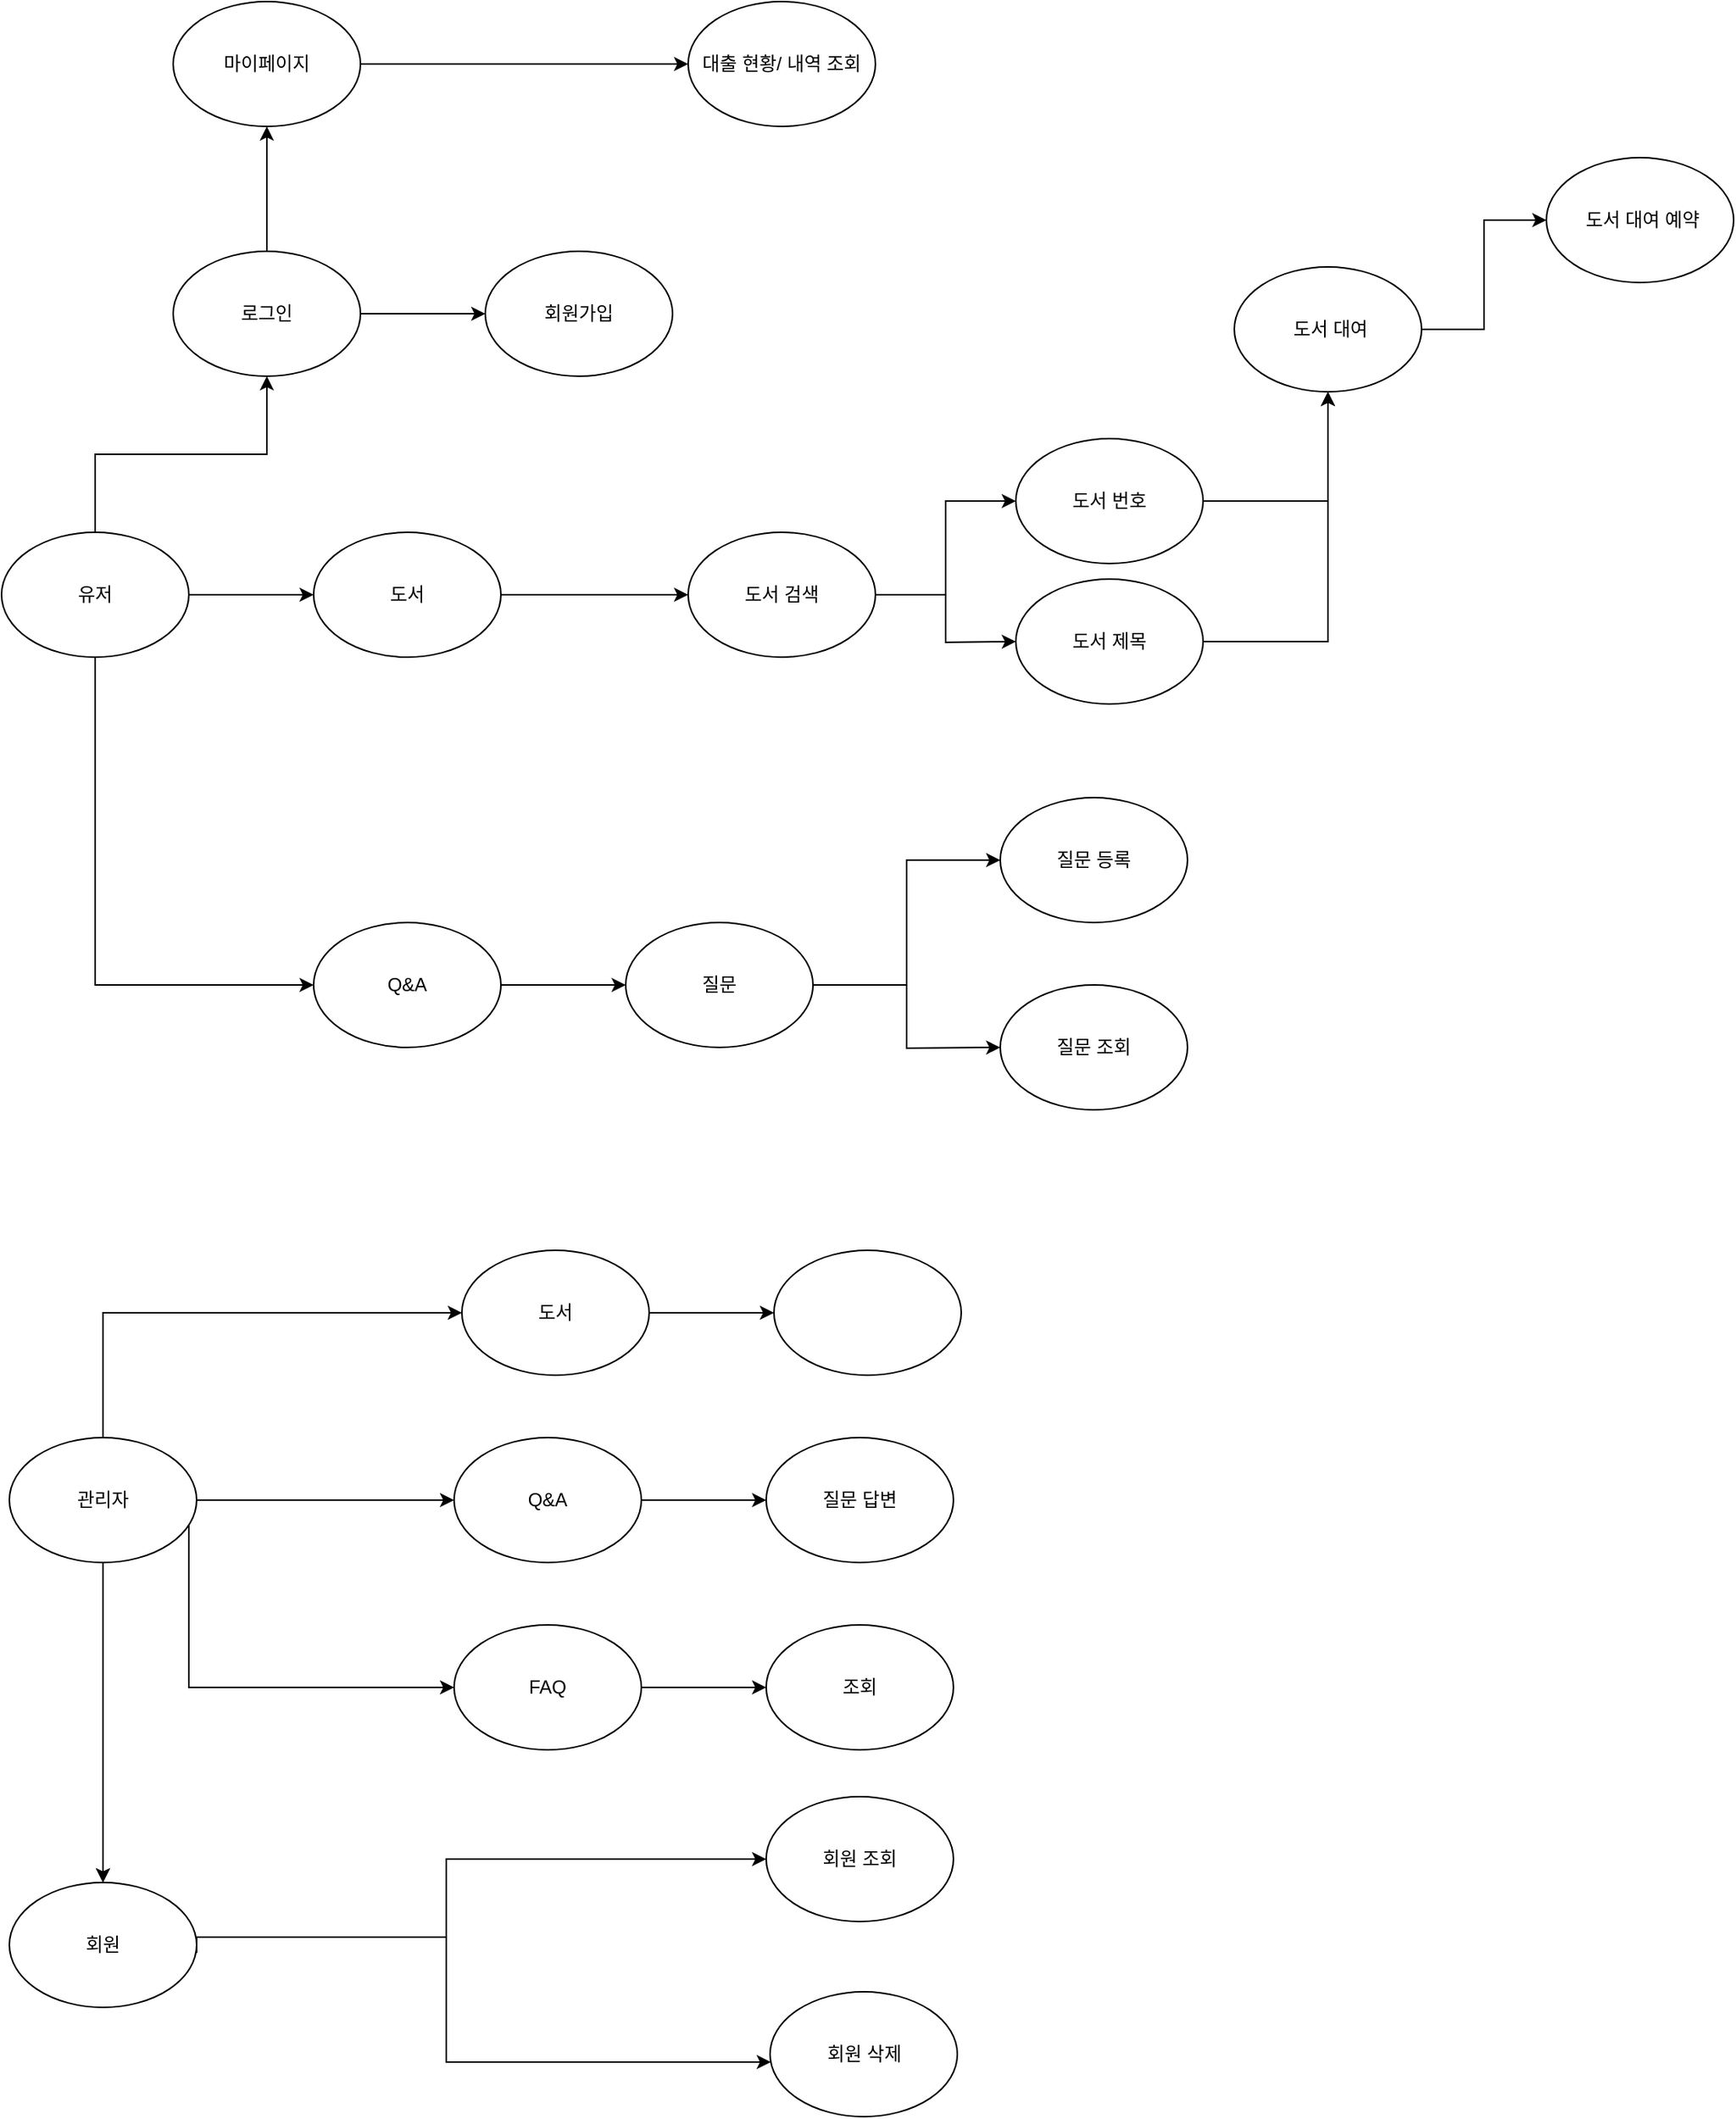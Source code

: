 <mxfile version="24.4.6" type="github">
  <diagram name="페이지-1" id="gGnfLkz10OXjXJwkSV5m">
    <mxGraphModel dx="1434" dy="1607" grid="1" gridSize="10" guides="1" tooltips="1" connect="1" arrows="1" fold="1" page="1" pageScale="1" pageWidth="1169" pageHeight="827" math="0" shadow="0">
      <root>
        <mxCell id="0" />
        <mxCell id="1" parent="0" />
        <mxCell id="6OJolHR6TZXToJ3Q0MrU-4" value="" style="edgeStyle=orthogonalEdgeStyle;rounded=0;orthogonalLoop=1;jettySize=auto;html=1;" edge="1" parent="1" source="6OJolHR6TZXToJ3Q0MrU-1" target="6OJolHR6TZXToJ3Q0MrU-3">
          <mxGeometry relative="1" as="geometry" />
        </mxCell>
        <mxCell id="6OJolHR6TZXToJ3Q0MrU-6" value="" style="edgeStyle=orthogonalEdgeStyle;rounded=0;orthogonalLoop=1;jettySize=auto;html=1;" edge="1" parent="1" source="6OJolHR6TZXToJ3Q0MrU-1" target="6OJolHR6TZXToJ3Q0MrU-5">
          <mxGeometry relative="1" as="geometry" />
        </mxCell>
        <mxCell id="6OJolHR6TZXToJ3Q0MrU-45" value="" style="edgeStyle=orthogonalEdgeStyle;rounded=0;orthogonalLoop=1;jettySize=auto;html=1;" edge="1" parent="1" source="6OJolHR6TZXToJ3Q0MrU-1" target="6OJolHR6TZXToJ3Q0MrU-44">
          <mxGeometry relative="1" as="geometry">
            <mxPoint x="70" y="430" as="sourcePoint" />
            <Array as="points">
              <mxPoint x="70" y="560" />
            </Array>
          </mxGeometry>
        </mxCell>
        <mxCell id="6OJolHR6TZXToJ3Q0MrU-1" value="유저" style="ellipse;whiteSpace=wrap;html=1;" vertex="1" parent="1">
          <mxGeometry x="10" y="270" width="120" height="80" as="geometry" />
        </mxCell>
        <mxCell id="6OJolHR6TZXToJ3Q0MrU-13" value="" style="edgeStyle=orthogonalEdgeStyle;rounded=0;orthogonalLoop=1;jettySize=auto;html=1;" edge="1" parent="1" source="6OJolHR6TZXToJ3Q0MrU-2" target="6OJolHR6TZXToJ3Q0MrU-12">
          <mxGeometry relative="1" as="geometry" />
        </mxCell>
        <mxCell id="6OJolHR6TZXToJ3Q0MrU-15" value="" style="edgeStyle=orthogonalEdgeStyle;rounded=0;orthogonalLoop=1;jettySize=auto;html=1;" edge="1" parent="1" source="6OJolHR6TZXToJ3Q0MrU-2" target="6OJolHR6TZXToJ3Q0MrU-14">
          <mxGeometry relative="1" as="geometry">
            <Array as="points">
              <mxPoint x="75" y="770" />
            </Array>
          </mxGeometry>
        </mxCell>
        <mxCell id="6OJolHR6TZXToJ3Q0MrU-26" value="" style="edgeStyle=orthogonalEdgeStyle;rounded=0;orthogonalLoop=1;jettySize=auto;html=1;" edge="1" parent="1" source="6OJolHR6TZXToJ3Q0MrU-2" target="6OJolHR6TZXToJ3Q0MrU-12">
          <mxGeometry relative="1" as="geometry" />
        </mxCell>
        <mxCell id="6OJolHR6TZXToJ3Q0MrU-72" value="" style="edgeStyle=orthogonalEdgeStyle;rounded=0;orthogonalLoop=1;jettySize=auto;html=1;" edge="1" parent="1" source="6OJolHR6TZXToJ3Q0MrU-2" target="6OJolHR6TZXToJ3Q0MrU-71">
          <mxGeometry relative="1" as="geometry" />
        </mxCell>
        <mxCell id="6OJolHR6TZXToJ3Q0MrU-74" value="" style="edgeStyle=orthogonalEdgeStyle;rounded=0;orthogonalLoop=1;jettySize=auto;html=1;" edge="1" parent="1" source="6OJolHR6TZXToJ3Q0MrU-2" target="6OJolHR6TZXToJ3Q0MrU-73">
          <mxGeometry relative="1" as="geometry">
            <Array as="points">
              <mxPoint x="130" y="1010" />
            </Array>
          </mxGeometry>
        </mxCell>
        <mxCell id="6OJolHR6TZXToJ3Q0MrU-2" value="관리자" style="ellipse;whiteSpace=wrap;html=1;" vertex="1" parent="1">
          <mxGeometry x="15" y="850" width="120" height="80" as="geometry" />
        </mxCell>
        <mxCell id="6OJolHR6TZXToJ3Q0MrU-11" value="" style="edgeStyle=orthogonalEdgeStyle;rounded=0;orthogonalLoop=1;jettySize=auto;html=1;" edge="1" parent="1" source="6OJolHR6TZXToJ3Q0MrU-3" target="6OJolHR6TZXToJ3Q0MrU-10">
          <mxGeometry relative="1" as="geometry" />
        </mxCell>
        <mxCell id="6OJolHR6TZXToJ3Q0MrU-30" value="" style="edgeStyle=orthogonalEdgeStyle;rounded=0;orthogonalLoop=1;jettySize=auto;html=1;" edge="1" parent="1" source="6OJolHR6TZXToJ3Q0MrU-3" target="6OJolHR6TZXToJ3Q0MrU-29">
          <mxGeometry relative="1" as="geometry" />
        </mxCell>
        <mxCell id="6OJolHR6TZXToJ3Q0MrU-3" value="로그인" style="ellipse;whiteSpace=wrap;html=1;" vertex="1" parent="1">
          <mxGeometry x="120" y="90" width="120" height="80" as="geometry" />
        </mxCell>
        <mxCell id="6OJolHR6TZXToJ3Q0MrU-34" value="" style="edgeStyle=orthogonalEdgeStyle;rounded=0;orthogonalLoop=1;jettySize=auto;html=1;" edge="1" parent="1" source="6OJolHR6TZXToJ3Q0MrU-5" target="6OJolHR6TZXToJ3Q0MrU-33">
          <mxGeometry relative="1" as="geometry" />
        </mxCell>
        <mxCell id="6OJolHR6TZXToJ3Q0MrU-5" value="도서" style="ellipse;whiteSpace=wrap;html=1;" vertex="1" parent="1">
          <mxGeometry x="210" y="270" width="120" height="80" as="geometry" />
        </mxCell>
        <mxCell id="6OJolHR6TZXToJ3Q0MrU-25" value="" style="edgeStyle=orthogonalEdgeStyle;rounded=0;orthogonalLoop=1;jettySize=auto;html=1;" edge="1" parent="1" source="6OJolHR6TZXToJ3Q0MrU-8" target="6OJolHR6TZXToJ3Q0MrU-24">
          <mxGeometry relative="1" as="geometry" />
        </mxCell>
        <mxCell id="6OJolHR6TZXToJ3Q0MrU-8" value="&amp;nbsp;도서 대여" style="ellipse;whiteSpace=wrap;html=1;" vertex="1" parent="1">
          <mxGeometry x="800" y="100" width="120" height="80" as="geometry" />
        </mxCell>
        <mxCell id="6OJolHR6TZXToJ3Q0MrU-10" value="회원가입" style="ellipse;whiteSpace=wrap;html=1;" vertex="1" parent="1">
          <mxGeometry x="320" y="90" width="120" height="80" as="geometry" />
        </mxCell>
        <mxCell id="6OJolHR6TZXToJ3Q0MrU-21" value="" style="edgeStyle=orthogonalEdgeStyle;rounded=0;orthogonalLoop=1;jettySize=auto;html=1;" edge="1" parent="1" target="6OJolHR6TZXToJ3Q0MrU-20">
          <mxGeometry relative="1" as="geometry">
            <mxPoint x="135" y="1170" as="sourcePoint" />
            <Array as="points">
              <mxPoint x="295" y="1170" />
              <mxPoint x="295" y="1250" />
            </Array>
          </mxGeometry>
        </mxCell>
        <mxCell id="6OJolHR6TZXToJ3Q0MrU-43" style="edgeStyle=orthogonalEdgeStyle;rounded=0;orthogonalLoop=1;jettySize=auto;html=1;" edge="1" parent="1" target="6OJolHR6TZXToJ3Q0MrU-18">
          <mxGeometry relative="1" as="geometry">
            <mxPoint x="135" y="1180" as="sourcePoint" />
            <Array as="points">
              <mxPoint x="295" y="1170" />
              <mxPoint x="295" y="1120" />
            </Array>
          </mxGeometry>
        </mxCell>
        <mxCell id="6OJolHR6TZXToJ3Q0MrU-12" value="회원" style="ellipse;whiteSpace=wrap;html=1;" vertex="1" parent="1">
          <mxGeometry x="15" y="1135" width="120" height="80" as="geometry" />
        </mxCell>
        <mxCell id="6OJolHR6TZXToJ3Q0MrU-70" value="" style="edgeStyle=orthogonalEdgeStyle;rounded=0;orthogonalLoop=1;jettySize=auto;html=1;" edge="1" parent="1" source="6OJolHR6TZXToJ3Q0MrU-14" target="6OJolHR6TZXToJ3Q0MrU-69">
          <mxGeometry relative="1" as="geometry" />
        </mxCell>
        <mxCell id="6OJolHR6TZXToJ3Q0MrU-14" value="도서" style="ellipse;whiteSpace=wrap;html=1;" vertex="1" parent="1">
          <mxGeometry x="305" y="730" width="120" height="80" as="geometry" />
        </mxCell>
        <mxCell id="6OJolHR6TZXToJ3Q0MrU-18" value="회원 조회" style="ellipse;whiteSpace=wrap;html=1;" vertex="1" parent="1">
          <mxGeometry x="500" y="1080" width="120" height="80" as="geometry" />
        </mxCell>
        <mxCell id="6OJolHR6TZXToJ3Q0MrU-20" value="회원 삭제" style="ellipse;whiteSpace=wrap;html=1;" vertex="1" parent="1">
          <mxGeometry x="502.5" y="1205" width="120" height="80" as="geometry" />
        </mxCell>
        <mxCell id="6OJolHR6TZXToJ3Q0MrU-24" value="&amp;nbsp;도서 대여 예약" style="ellipse;whiteSpace=wrap;html=1;" vertex="1" parent="1">
          <mxGeometry x="1000" y="30" width="120" height="80" as="geometry" />
        </mxCell>
        <mxCell id="6OJolHR6TZXToJ3Q0MrU-32" value="" style="edgeStyle=orthogonalEdgeStyle;rounded=0;orthogonalLoop=1;jettySize=auto;html=1;" edge="1" parent="1" source="6OJolHR6TZXToJ3Q0MrU-29" target="6OJolHR6TZXToJ3Q0MrU-31">
          <mxGeometry relative="1" as="geometry" />
        </mxCell>
        <mxCell id="6OJolHR6TZXToJ3Q0MrU-29" value="마이페이지" style="ellipse;whiteSpace=wrap;html=1;" vertex="1" parent="1">
          <mxGeometry x="120" y="-70" width="120" height="80" as="geometry" />
        </mxCell>
        <mxCell id="6OJolHR6TZXToJ3Q0MrU-31" value="대출 현황/ 내역 조회" style="ellipse;whiteSpace=wrap;html=1;" vertex="1" parent="1">
          <mxGeometry x="450" y="-70" width="120" height="80" as="geometry" />
        </mxCell>
        <mxCell id="6OJolHR6TZXToJ3Q0MrU-56" value="" style="edgeStyle=orthogonalEdgeStyle;rounded=0;orthogonalLoop=1;jettySize=auto;html=1;" edge="1" parent="1" source="6OJolHR6TZXToJ3Q0MrU-33" target="6OJolHR6TZXToJ3Q0MrU-55">
          <mxGeometry relative="1" as="geometry" />
        </mxCell>
        <mxCell id="6OJolHR6TZXToJ3Q0MrU-57" style="edgeStyle=orthogonalEdgeStyle;rounded=0;orthogonalLoop=1;jettySize=auto;html=1;" edge="1" parent="1" source="6OJolHR6TZXToJ3Q0MrU-33">
          <mxGeometry relative="1" as="geometry">
            <mxPoint x="660" y="340" as="targetPoint" />
          </mxGeometry>
        </mxCell>
        <mxCell id="6OJolHR6TZXToJ3Q0MrU-33" value="도서 검색" style="ellipse;whiteSpace=wrap;html=1;" vertex="1" parent="1">
          <mxGeometry x="450" y="270" width="120" height="80" as="geometry" />
        </mxCell>
        <mxCell id="6OJolHR6TZXToJ3Q0MrU-47" value="" style="edgeStyle=orthogonalEdgeStyle;rounded=0;orthogonalLoop=1;jettySize=auto;html=1;" edge="1" parent="1" source="6OJolHR6TZXToJ3Q0MrU-44" target="6OJolHR6TZXToJ3Q0MrU-46">
          <mxGeometry relative="1" as="geometry" />
        </mxCell>
        <mxCell id="6OJolHR6TZXToJ3Q0MrU-44" value="Q&amp;amp;A" style="ellipse;whiteSpace=wrap;html=1;" vertex="1" parent="1">
          <mxGeometry x="210" y="520" width="120" height="80" as="geometry" />
        </mxCell>
        <mxCell id="6OJolHR6TZXToJ3Q0MrU-51" value="" style="edgeStyle=orthogonalEdgeStyle;rounded=0;orthogonalLoop=1;jettySize=auto;html=1;" edge="1" parent="1" source="6OJolHR6TZXToJ3Q0MrU-46" target="6OJolHR6TZXToJ3Q0MrU-50">
          <mxGeometry relative="1" as="geometry" />
        </mxCell>
        <mxCell id="6OJolHR6TZXToJ3Q0MrU-52" style="edgeStyle=orthogonalEdgeStyle;rounded=0;orthogonalLoop=1;jettySize=auto;html=1;" edge="1" parent="1" source="6OJolHR6TZXToJ3Q0MrU-46">
          <mxGeometry relative="1" as="geometry">
            <mxPoint x="650" y="600" as="targetPoint" />
          </mxGeometry>
        </mxCell>
        <mxCell id="6OJolHR6TZXToJ3Q0MrU-46" value="질문" style="ellipse;whiteSpace=wrap;html=1;" vertex="1" parent="1">
          <mxGeometry x="410" y="520" width="120" height="80" as="geometry" />
        </mxCell>
        <mxCell id="6OJolHR6TZXToJ3Q0MrU-50" value="질문 등록" style="ellipse;whiteSpace=wrap;html=1;" vertex="1" parent="1">
          <mxGeometry x="650" y="440" width="120" height="80" as="geometry" />
        </mxCell>
        <mxCell id="6OJolHR6TZXToJ3Q0MrU-53" value="질문 조회" style="ellipse;whiteSpace=wrap;html=1;" vertex="1" parent="1">
          <mxGeometry x="650" y="560" width="120" height="80" as="geometry" />
        </mxCell>
        <mxCell id="6OJolHR6TZXToJ3Q0MrU-68" style="edgeStyle=orthogonalEdgeStyle;rounded=0;orthogonalLoop=1;jettySize=auto;html=1;entryX=0.5;entryY=1;entryDx=0;entryDy=0;" edge="1" parent="1" source="6OJolHR6TZXToJ3Q0MrU-55" target="6OJolHR6TZXToJ3Q0MrU-8">
          <mxGeometry relative="1" as="geometry" />
        </mxCell>
        <mxCell id="6OJolHR6TZXToJ3Q0MrU-55" value="도서 번호" style="ellipse;whiteSpace=wrap;html=1;" vertex="1" parent="1">
          <mxGeometry x="660" y="210" width="120" height="80" as="geometry" />
        </mxCell>
        <mxCell id="6OJolHR6TZXToJ3Q0MrU-67" style="edgeStyle=orthogonalEdgeStyle;rounded=0;orthogonalLoop=1;jettySize=auto;html=1;entryX=0.5;entryY=1;entryDx=0;entryDy=0;" edge="1" parent="1" source="6OJolHR6TZXToJ3Q0MrU-58" target="6OJolHR6TZXToJ3Q0MrU-8">
          <mxGeometry relative="1" as="geometry" />
        </mxCell>
        <mxCell id="6OJolHR6TZXToJ3Q0MrU-58" value="&lt;div&gt;도서 제목&lt;/div&gt;" style="ellipse;whiteSpace=wrap;html=1;" vertex="1" parent="1">
          <mxGeometry x="660" y="300" width="120" height="80" as="geometry" />
        </mxCell>
        <mxCell id="6OJolHR6TZXToJ3Q0MrU-69" value="" style="ellipse;whiteSpace=wrap;html=1;" vertex="1" parent="1">
          <mxGeometry x="505" y="730" width="120" height="80" as="geometry" />
        </mxCell>
        <mxCell id="6OJolHR6TZXToJ3Q0MrU-78" value="" style="edgeStyle=orthogonalEdgeStyle;rounded=0;orthogonalLoop=1;jettySize=auto;html=1;" edge="1" parent="1" source="6OJolHR6TZXToJ3Q0MrU-71" target="6OJolHR6TZXToJ3Q0MrU-77">
          <mxGeometry relative="1" as="geometry" />
        </mxCell>
        <mxCell id="6OJolHR6TZXToJ3Q0MrU-71" value="Q&amp;amp;A" style="ellipse;whiteSpace=wrap;html=1;" vertex="1" parent="1">
          <mxGeometry x="300" y="850" width="120" height="80" as="geometry" />
        </mxCell>
        <mxCell id="6OJolHR6TZXToJ3Q0MrU-76" value="" style="edgeStyle=orthogonalEdgeStyle;rounded=0;orthogonalLoop=1;jettySize=auto;html=1;" edge="1" parent="1" source="6OJolHR6TZXToJ3Q0MrU-73" target="6OJolHR6TZXToJ3Q0MrU-75">
          <mxGeometry relative="1" as="geometry" />
        </mxCell>
        <mxCell id="6OJolHR6TZXToJ3Q0MrU-73" value="FAQ" style="ellipse;whiteSpace=wrap;html=1;" vertex="1" parent="1">
          <mxGeometry x="300" y="970" width="120" height="80" as="geometry" />
        </mxCell>
        <mxCell id="6OJolHR6TZXToJ3Q0MrU-75" value="조회" style="ellipse;whiteSpace=wrap;html=1;" vertex="1" parent="1">
          <mxGeometry x="500" y="970" width="120" height="80" as="geometry" />
        </mxCell>
        <mxCell id="6OJolHR6TZXToJ3Q0MrU-77" value="질문 답변" style="ellipse;whiteSpace=wrap;html=1;" vertex="1" parent="1">
          <mxGeometry x="500" y="850" width="120" height="80" as="geometry" />
        </mxCell>
      </root>
    </mxGraphModel>
  </diagram>
</mxfile>
